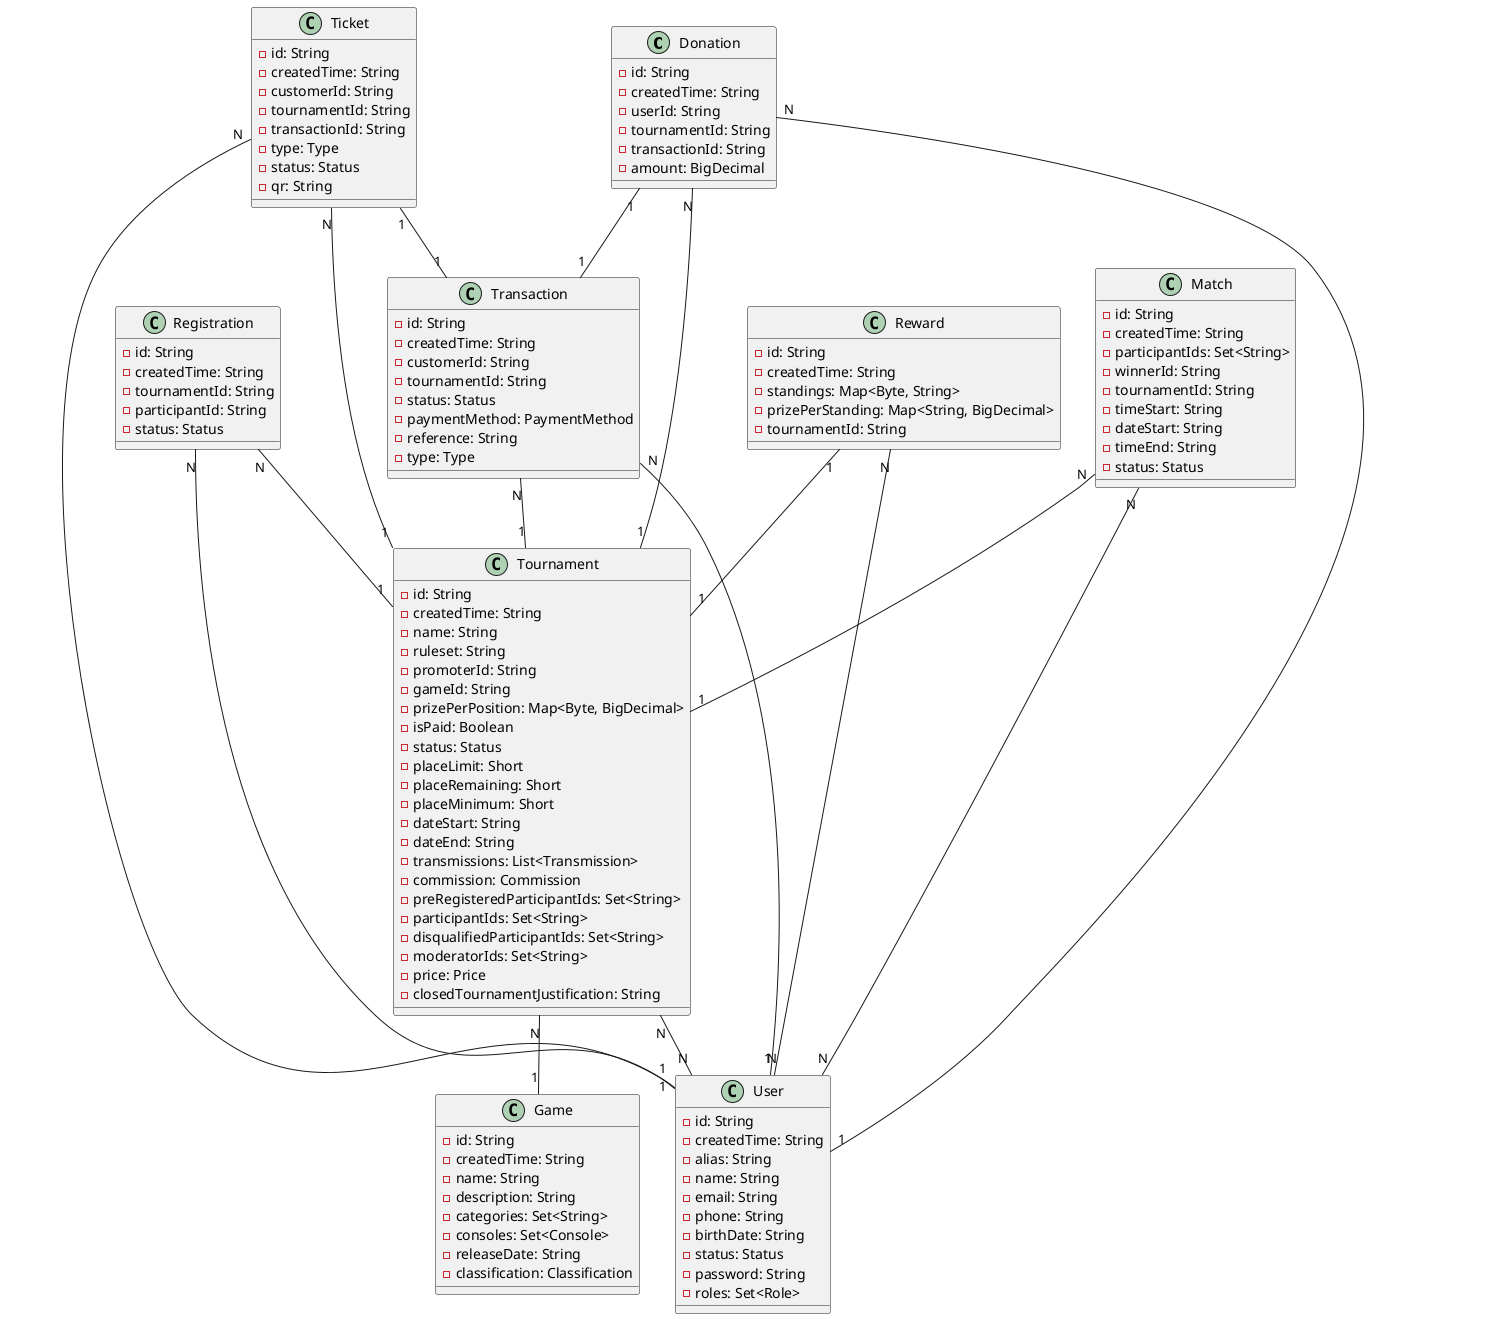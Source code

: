 @startuml Clases

class Donation {
    - id: String
    - createdTime: String
    - userId: String
    - tournamentId: String
    - transactionId: String
    - amount: BigDecimal
}

class Game {
    - id: String
    - createdTime: String
    - name: String
    - description: String
    - categories: Set<String>
    - consoles: Set<Console>
    - releaseDate: String
    - classification: Classification
}

class Match {
    - id: String
    - createdTime: String
    - participantIds: Set<String>
    - winnerId: String
    - tournamentId: String
    - timeStart: String
    - dateStart: String
    - timeEnd: String
    - status: Status
}

class Registration {
    - id: String
    - createdTime: String
    - tournamentId: String
    - participantId: String
    - status: Status
}

class Reward {
    - id: String
    - createdTime: String
    - standings: Map<Byte, String>
    - prizePerStanding: Map<String, BigDecimal>
    - tournamentId: String
}

class Ticket {
    - id: String
    - createdTime: String
    - customerId: String
    - tournamentId: String
    - transactionId: String
    - type: Type
    - status: Status
    - qr: String
}

class Tournament {
    - id: String
    - createdTime: String
    - name: String
    - ruleset: String
    - promoterId: String
    - gameId: String
    - prizePerPosition: Map<Byte, BigDecimal>
    - isPaid: Boolean
    - status: Status
    - placeLimit: Short
    - placeRemaining: Short
    - placeMinimum: Short
    - dateStart: String
    - dateEnd: String
    - transmissions: List<Transmission>
    - commission: Commission
    - preRegisteredParticipantIds: Set<String>
    - participantIds: Set<String>
    - disqualifiedParticipantIds: Set<String>
    - moderatorIds: Set<String>
    - price: Price
    - closedTournamentJustification: String
}

class Transaction {
    - id: String
    - createdTime: String
    - customerId: String
    - tournamentId: String
    - status: Status
    - paymentMethod: PaymentMethod
    - reference: String
    - type: Type
}

class User {
    - id: String
    - createdTime: String
    - alias: String
    - name: String
    - email: String
    - phone: String
    - birthDate: String
    - status: Status
    - password: String
    - roles: Set<Role>
}

Donation  "1" -- "1" Transaction
Donation  "N" -- "1" Tournament
Donation  "N" -- "1" User
Match  "N" -- "1" Tournament
Match  "N" -- "N" User
Registration  "N" -- "1" Tournament
Registration  "N" -- "1" User
Reward  "1" -- "1" Tournament
Reward  "N" -- "N" User
Ticket  "N" -- "1" Tournament
Ticket  "N" -- "1" User
Ticket  "1" -- "1" Transaction
Tournament  "N" -- "1" Game
Tournament  "N" -- "N" User
Transaction  "N" -- "1" User
Transaction  "N" -- "1" Tournament

@enduml